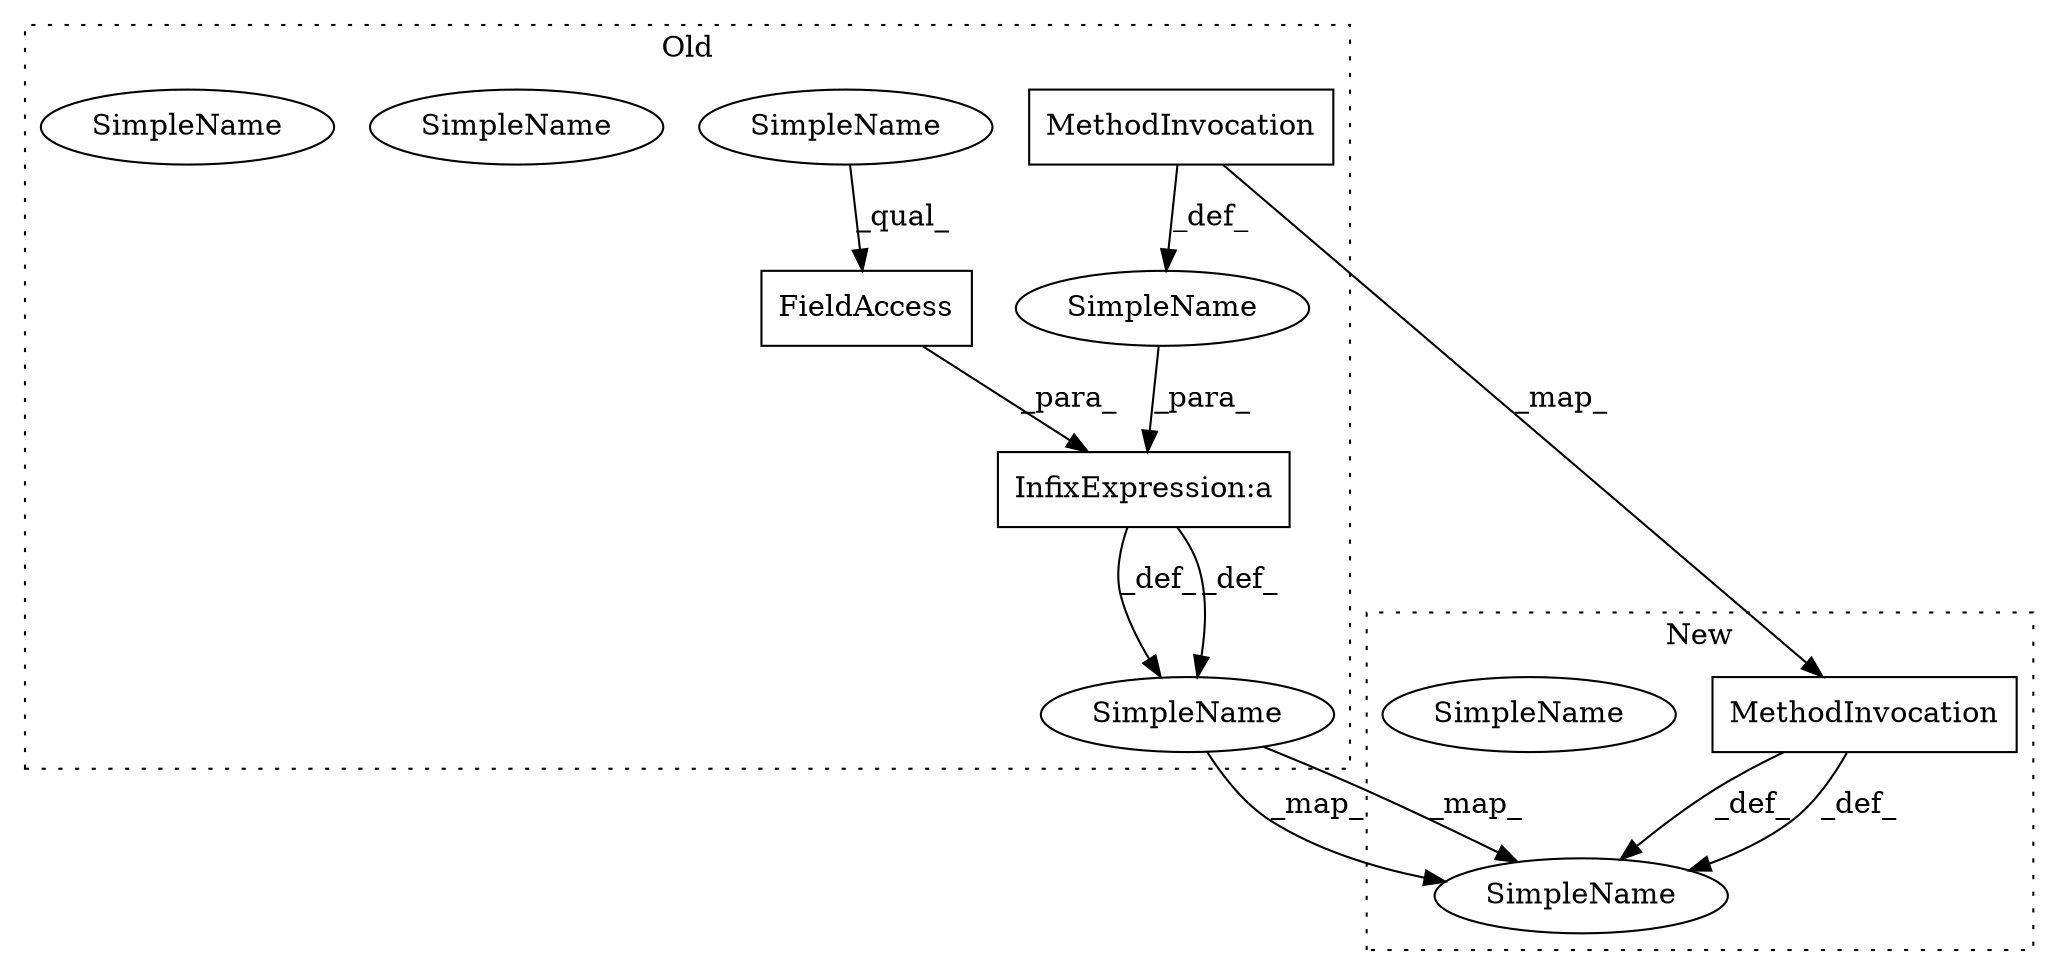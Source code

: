 digraph G {
subgraph cluster0 {
1 [label="FieldAccess" a="22" s="3595" l="9" shape="box"];
3 [label="MethodInvocation" a="32" s="3583,3591" l="5,1" shape="box"];
6 [label="SimpleName" a="42" s="3595" l="5" shape="ellipse"];
7 [label="SimpleName" a="42" s="3547" l="5" shape="ellipse"];
8 [label="SimpleName" a="42" s="3547" l="5" shape="ellipse"];
9 [label="SimpleName" a="42" s="3595" l="5" shape="ellipse"];
10 [label="SimpleName" a="42" s="" l="" shape="ellipse"];
11 [label="InfixExpression:a" a="27" s="3592" l="3" shape="box"];
label = "Old";
style="dotted";
}
subgraph cluster1 {
2 [label="MethodInvocation" a="32" s="3568,3576" l="5,1" shape="box"];
4 [label="SimpleName" a="42" s="3532" l="5" shape="ellipse"];
5 [label="SimpleName" a="42" s="3532" l="5" shape="ellipse"];
label = "New";
style="dotted";
}
1 -> 11 [label="_para_"];
2 -> 5 [label="_def_"];
2 -> 5 [label="_def_"];
3 -> 10 [label="_def_"];
3 -> 2 [label="_map_"];
6 -> 1 [label="_qual_"];
8 -> 5 [label="_map_"];
8 -> 5 [label="_map_"];
10 -> 11 [label="_para_"];
11 -> 8 [label="_def_"];
11 -> 8 [label="_def_"];
}
